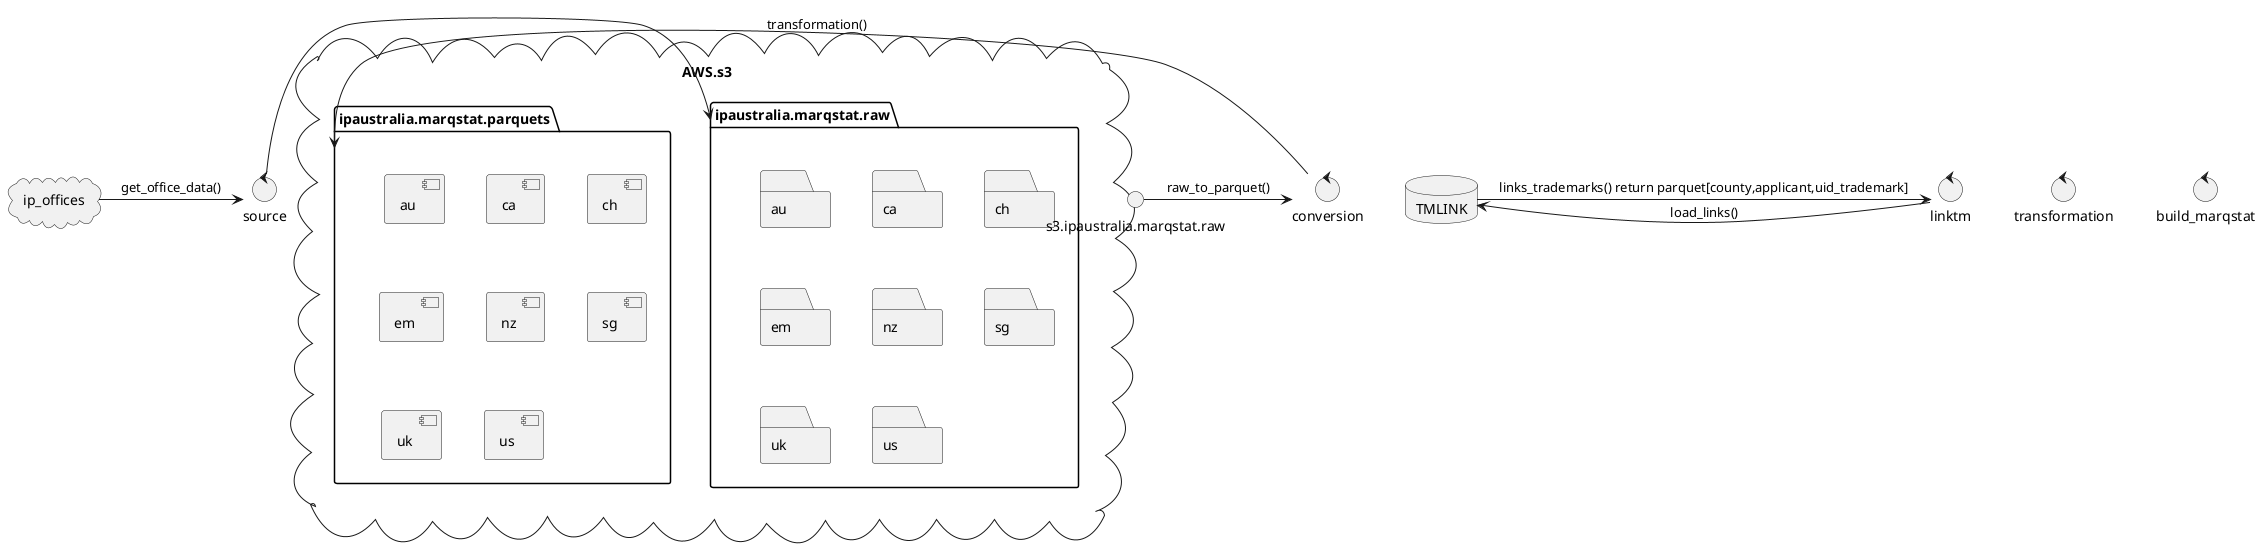 @startuml
cloud ip_offices
cloud AWS.s3{
folder ipaustralia.marqstat.raw {
folder au
folder ca
folder ch
folder em
folder nz
folder sg
folder uk
folder us
}
folder ipaustralia.marqstat.parquets {
[au ]
[ca ]
[ch ]
[em ]
[nz ]
[sg ]
[uk ]
[us ]
}
}
database TMLINK
control source
control conversion
control transformation
control linktm
control build_marqstat

ip_offices -> source: get_office_data()
source -> ipaustralia.marqstat.raw
s3.ipaustralia.marqstat.raw -> conversion: raw_to_parquet()
conversion -> ipaustralia.marqstat.parquets: transformation()

TMLINK -> linktm: links_trademarks() return parquet[county,applicant,uid_trademark]
linktm -> TMLINK: load_links()

@enduml


cloud "IP office Data" {

}

ip_office_data ->  S3_bulk_storage: get_office_data():
S3_bulk_storage -> MARQSTAT_raw: populate_MARQSTAT_raw()

 poplate_MARQSTAT_raw -> raw_storage


MARQSTAT_raw -> build_MARQSTAT: de
cloud {
  [Example 1]
  [Example 2]
}
build_MARQSTAT -> TMLINK: linktrademarks
build_MARQSTAT -> MARQSTAT: populate_MARQSTAT
MARQSTAT_raw -> TMLINK

control populate_MARQSTAT_raw
entity S3_bulk_storage
control poplate_MARQSTAT_raw

control build_MARQSTAT
control TMLINK
actor data_tech
database MARQSTAT
